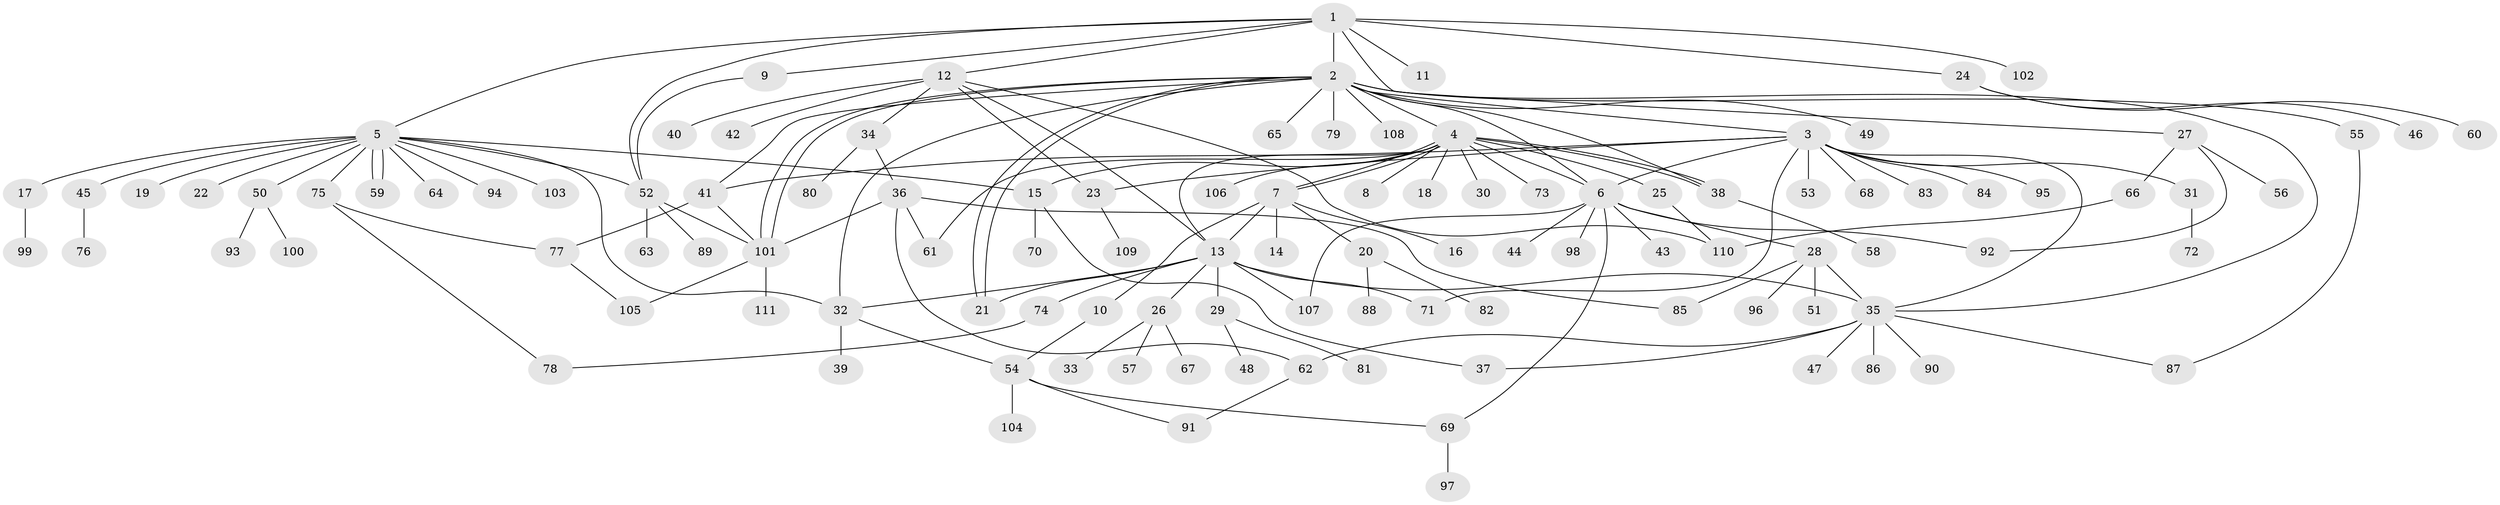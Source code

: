 // Generated by graph-tools (version 1.1) at 2025/01/03/09/25 03:01:40]
// undirected, 111 vertices, 150 edges
graph export_dot {
graph [start="1"]
  node [color=gray90,style=filled];
  1;
  2;
  3;
  4;
  5;
  6;
  7;
  8;
  9;
  10;
  11;
  12;
  13;
  14;
  15;
  16;
  17;
  18;
  19;
  20;
  21;
  22;
  23;
  24;
  25;
  26;
  27;
  28;
  29;
  30;
  31;
  32;
  33;
  34;
  35;
  36;
  37;
  38;
  39;
  40;
  41;
  42;
  43;
  44;
  45;
  46;
  47;
  48;
  49;
  50;
  51;
  52;
  53;
  54;
  55;
  56;
  57;
  58;
  59;
  60;
  61;
  62;
  63;
  64;
  65;
  66;
  67;
  68;
  69;
  70;
  71;
  72;
  73;
  74;
  75;
  76;
  77;
  78;
  79;
  80;
  81;
  82;
  83;
  84;
  85;
  86;
  87;
  88;
  89;
  90;
  91;
  92;
  93;
  94;
  95;
  96;
  97;
  98;
  99;
  100;
  101;
  102;
  103;
  104;
  105;
  106;
  107;
  108;
  109;
  110;
  111;
  1 -- 2;
  1 -- 5;
  1 -- 9;
  1 -- 11;
  1 -- 12;
  1 -- 24;
  1 -- 27;
  1 -- 52;
  1 -- 102;
  2 -- 3;
  2 -- 4;
  2 -- 6;
  2 -- 21;
  2 -- 21;
  2 -- 32;
  2 -- 35;
  2 -- 38;
  2 -- 41;
  2 -- 49;
  2 -- 55;
  2 -- 65;
  2 -- 79;
  2 -- 101;
  2 -- 101;
  2 -- 108;
  3 -- 6;
  3 -- 23;
  3 -- 31;
  3 -- 35;
  3 -- 41;
  3 -- 53;
  3 -- 68;
  3 -- 71;
  3 -- 83;
  3 -- 84;
  3 -- 95;
  4 -- 6;
  4 -- 7;
  4 -- 7;
  4 -- 8;
  4 -- 13;
  4 -- 15;
  4 -- 18;
  4 -- 25;
  4 -- 30;
  4 -- 38;
  4 -- 38;
  4 -- 61;
  4 -- 73;
  4 -- 106;
  5 -- 15;
  5 -- 17;
  5 -- 19;
  5 -- 22;
  5 -- 32;
  5 -- 45;
  5 -- 50;
  5 -- 52;
  5 -- 59;
  5 -- 59;
  5 -- 64;
  5 -- 75;
  5 -- 94;
  5 -- 103;
  6 -- 28;
  6 -- 43;
  6 -- 44;
  6 -- 69;
  6 -- 92;
  6 -- 98;
  6 -- 107;
  7 -- 10;
  7 -- 13;
  7 -- 14;
  7 -- 16;
  7 -- 20;
  9 -- 52;
  10 -- 54;
  12 -- 13;
  12 -- 23;
  12 -- 34;
  12 -- 40;
  12 -- 42;
  12 -- 110;
  13 -- 21;
  13 -- 26;
  13 -- 29;
  13 -- 32;
  13 -- 35;
  13 -- 71;
  13 -- 74;
  13 -- 107;
  15 -- 37;
  15 -- 70;
  17 -- 99;
  20 -- 82;
  20 -- 88;
  23 -- 109;
  24 -- 46;
  24 -- 60;
  25 -- 110;
  26 -- 33;
  26 -- 57;
  26 -- 67;
  27 -- 56;
  27 -- 66;
  27 -- 92;
  28 -- 35;
  28 -- 51;
  28 -- 85;
  28 -- 96;
  29 -- 48;
  29 -- 81;
  31 -- 72;
  32 -- 39;
  32 -- 54;
  34 -- 36;
  34 -- 80;
  35 -- 37;
  35 -- 47;
  35 -- 62;
  35 -- 86;
  35 -- 87;
  35 -- 90;
  36 -- 61;
  36 -- 62;
  36 -- 85;
  36 -- 101;
  38 -- 58;
  41 -- 77;
  41 -- 101;
  45 -- 76;
  50 -- 93;
  50 -- 100;
  52 -- 63;
  52 -- 89;
  52 -- 101;
  54 -- 69;
  54 -- 91;
  54 -- 104;
  55 -- 87;
  62 -- 91;
  66 -- 110;
  69 -- 97;
  74 -- 78;
  75 -- 77;
  75 -- 78;
  77 -- 105;
  101 -- 105;
  101 -- 111;
}
